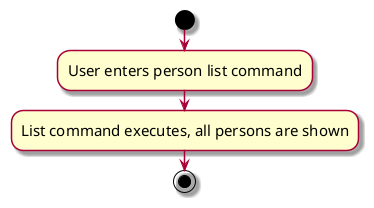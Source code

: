 @startuml
skin rose
skinparam ActivityFontSize 15
skinparam ArrowFontSize 12
start
:User enters person list command;
:List command executes, all persons are shown;

stop
@enduml
